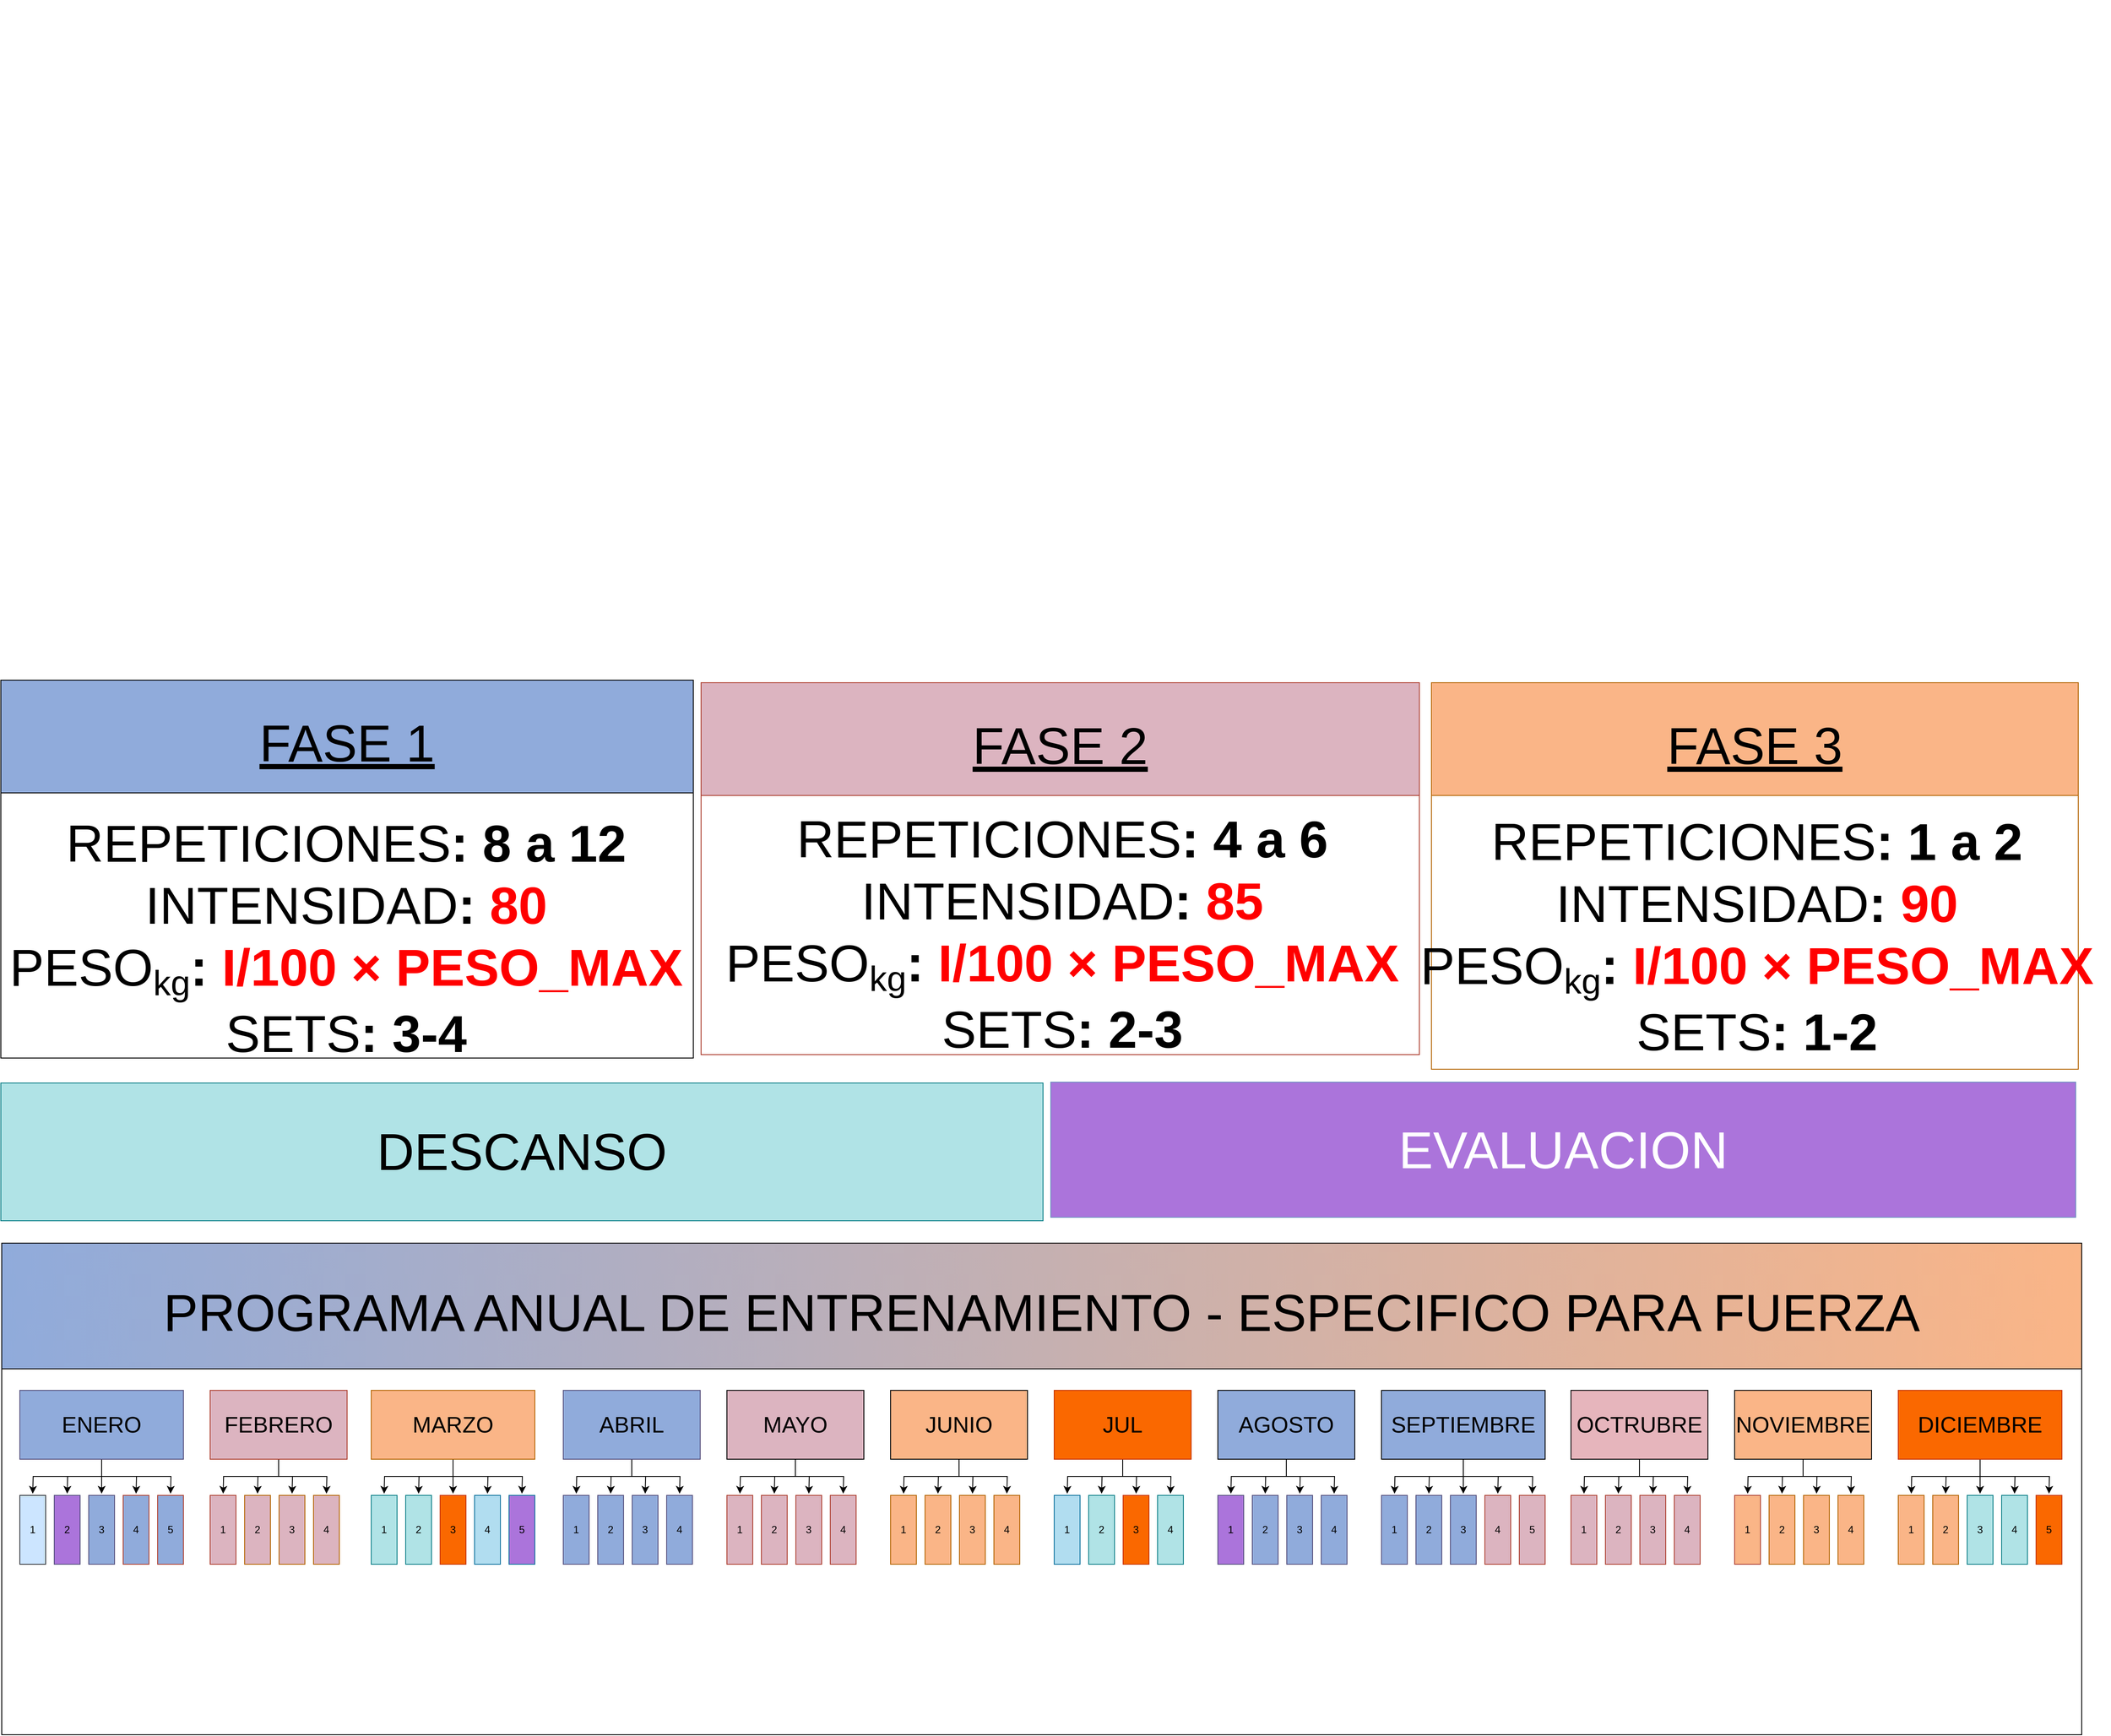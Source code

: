 <mxfile version="16.6.7" type="github">
  <diagram id="v5hP3LnzkyjKXNR7ILOM" name="Page-1">
    <mxGraphModel dx="2680" dy="2822" grid="1" gridSize="1" guides="1" tooltips="1" connect="1" arrows="1" fold="1" page="1" pageScale="1" pageWidth="827" pageHeight="1169" math="0" shadow="0">
      <root>
        <mxCell id="0" />
        <mxCell id="1" parent="0" />
        <mxCell id="fFUsiUg8K44ykZOcUOI2-355" value="" style="shape=image;imageAspect=0;aspect=fixed;verticalLabelPosition=bottom;verticalAlign=top;image=https://i.imgur.com/oUZB5g9.png;clipPath=inset(74.07% 0% 0% 0%);" vertex="1" parent="1">
          <mxGeometry x="403" y="-966" width="2409" height="337.26" as="geometry" />
        </mxCell>
        <mxCell id="fFUsiUg8K44ykZOcUOI2-368" value="" style="shape=image;imageAspect=0;aspect=fixed;verticalLabelPosition=bottom;verticalAlign=top;image=https://i.imgur.com/oUZB5g9.png;clipPath=inset(34.57% 0% 31.48% 0%);" vertex="1" parent="1">
          <mxGeometry x="405" y="-617" width="2410" height="441.83" as="geometry" />
        </mxCell>
        <mxCell id="fFUsiUg8K44ykZOcUOI2-369" value="PROGRAMA ANUAL DE ENTRENAMIENTO - ESPECIFICO PARA FUERZA" style="swimlane;fontFamily=Helvetica;fontSize=60;fontColor=default;strokeColor=#000000;fillColor=#FAB587;gradientColor=#90ABDB;gradientDirection=west;startSize=146;fontStyle=0;swimlaneFillColor=none;rounded=0;sketch=0;glass=0;swimlaneLine=1;" vertex="1" parent="1">
          <mxGeometry x="405" y="478" width="2415" height="571" as="geometry" />
        </mxCell>
        <mxCell id="fFUsiUg8K44ykZOcUOI2-370" style="edgeStyle=orthogonalEdgeStyle;rounded=0;orthogonalLoop=1;jettySize=auto;html=1;" edge="1" parent="fFUsiUg8K44ykZOcUOI2-369" source="fFUsiUg8K44ykZOcUOI2-375">
          <mxGeometry relative="1" as="geometry">
            <mxPoint x="36" y="291" as="targetPoint" />
          </mxGeometry>
        </mxCell>
        <mxCell id="fFUsiUg8K44ykZOcUOI2-371" style="edgeStyle=orthogonalEdgeStyle;rounded=0;orthogonalLoop=1;jettySize=auto;html=1;entryX=0.5;entryY=0;entryDx=0;entryDy=0;" edge="1" parent="fFUsiUg8K44ykZOcUOI2-369" source="fFUsiUg8K44ykZOcUOI2-375">
          <mxGeometry relative="1" as="geometry">
            <mxPoint x="76" y="291" as="targetPoint" />
          </mxGeometry>
        </mxCell>
        <mxCell id="fFUsiUg8K44ykZOcUOI2-372" style="edgeStyle=orthogonalEdgeStyle;rounded=0;orthogonalLoop=1;jettySize=auto;html=1;" edge="1" parent="fFUsiUg8K44ykZOcUOI2-369" source="fFUsiUg8K44ykZOcUOI2-375">
          <mxGeometry relative="1" as="geometry">
            <mxPoint x="116" y="291" as="targetPoint" />
          </mxGeometry>
        </mxCell>
        <mxCell id="fFUsiUg8K44ykZOcUOI2-373" style="edgeStyle=orthogonalEdgeStyle;rounded=0;orthogonalLoop=1;jettySize=auto;html=1;entryX=0.5;entryY=0;entryDx=0;entryDy=0;" edge="1" parent="fFUsiUg8K44ykZOcUOI2-369" source="fFUsiUg8K44ykZOcUOI2-375">
          <mxGeometry relative="1" as="geometry">
            <mxPoint x="156" y="291" as="targetPoint" />
          </mxGeometry>
        </mxCell>
        <mxCell id="fFUsiUg8K44ykZOcUOI2-374" style="edgeStyle=orthogonalEdgeStyle;rounded=0;orthogonalLoop=1;jettySize=auto;html=1;entryX=0.5;entryY=0;entryDx=0;entryDy=0;" edge="1" parent="fFUsiUg8K44ykZOcUOI2-369" source="fFUsiUg8K44ykZOcUOI2-375">
          <mxGeometry relative="1" as="geometry">
            <mxPoint x="196" y="291" as="targetPoint" />
          </mxGeometry>
        </mxCell>
        <mxCell id="fFUsiUg8K44ykZOcUOI2-375" value="ENERO" style="rounded=0;whiteSpace=wrap;html=1;fillColor=#90ABDB;strokeColor=#56517e;fontSize=26;" vertex="1" parent="fFUsiUg8K44ykZOcUOI2-369">
          <mxGeometry x="21" y="171" width="190" height="80" as="geometry" />
        </mxCell>
        <mxCell id="fFUsiUg8K44ykZOcUOI2-377" value="1" style="rounded=0;whiteSpace=wrap;html=1;fillColor=#cce5ff;strokeColor=#36393d;" vertex="1" parent="fFUsiUg8K44ykZOcUOI2-369">
          <mxGeometry x="21" y="293" width="30" height="80" as="geometry" />
        </mxCell>
        <mxCell id="fFUsiUg8K44ykZOcUOI2-379" value="2" style="rounded=0;whiteSpace=wrap;html=1;fillColor=#AB74DB;strokeColor=#56517e;" vertex="1" parent="fFUsiUg8K44ykZOcUOI2-369">
          <mxGeometry x="61" y="293" width="30" height="80" as="geometry" />
        </mxCell>
        <mxCell id="fFUsiUg8K44ykZOcUOI2-381" value="3" style="rounded=0;whiteSpace=wrap;html=1;fillColor=#90ABDB;strokeColor=#56517e;" vertex="1" parent="fFUsiUg8K44ykZOcUOI2-369">
          <mxGeometry x="101" y="293" width="30" height="80" as="geometry" />
        </mxCell>
        <mxCell id="fFUsiUg8K44ykZOcUOI2-383" value="4" style="rounded=0;whiteSpace=wrap;html=1;fillColor=#90ABDB;strokeColor=#ae4132;" vertex="1" parent="fFUsiUg8K44ykZOcUOI2-369">
          <mxGeometry x="141" y="293" width="30" height="80" as="geometry" />
        </mxCell>
        <mxCell id="fFUsiUg8K44ykZOcUOI2-384" value="5" style="rounded=0;whiteSpace=wrap;html=1;fillColor=#90ABDB;strokeColor=#ae4132;" vertex="1" parent="fFUsiUg8K44ykZOcUOI2-369">
          <mxGeometry x="181" y="293" width="30" height="80" as="geometry" />
        </mxCell>
        <mxCell id="fFUsiUg8K44ykZOcUOI2-385" style="edgeStyle=orthogonalEdgeStyle;rounded=0;orthogonalLoop=1;jettySize=auto;html=1;" edge="1" parent="fFUsiUg8K44ykZOcUOI2-369" source="fFUsiUg8K44ykZOcUOI2-389">
          <mxGeometry relative="1" as="geometry">
            <mxPoint x="257.111" y="291" as="targetPoint" />
          </mxGeometry>
        </mxCell>
        <mxCell id="fFUsiUg8K44ykZOcUOI2-386" style="edgeStyle=orthogonalEdgeStyle;rounded=0;orthogonalLoop=1;jettySize=auto;html=1;entryX=0.5;entryY=0;entryDx=0;entryDy=0;" edge="1" parent="fFUsiUg8K44ykZOcUOI2-369" source="fFUsiUg8K44ykZOcUOI2-389">
          <mxGeometry relative="1" as="geometry">
            <mxPoint x="297" y="291" as="targetPoint" />
          </mxGeometry>
        </mxCell>
        <mxCell id="fFUsiUg8K44ykZOcUOI2-387" style="edgeStyle=orthogonalEdgeStyle;rounded=0;orthogonalLoop=1;jettySize=auto;html=1;" edge="1" parent="fFUsiUg8K44ykZOcUOI2-369" source="fFUsiUg8K44ykZOcUOI2-389">
          <mxGeometry relative="1" as="geometry">
            <mxPoint x="337.111" y="291" as="targetPoint" />
          </mxGeometry>
        </mxCell>
        <mxCell id="fFUsiUg8K44ykZOcUOI2-388" style="edgeStyle=orthogonalEdgeStyle;rounded=0;orthogonalLoop=1;jettySize=auto;html=1;entryX=0.5;entryY=0;entryDx=0;entryDy=0;" edge="1" parent="fFUsiUg8K44ykZOcUOI2-369" source="fFUsiUg8K44ykZOcUOI2-389">
          <mxGeometry relative="1" as="geometry">
            <mxPoint x="377" y="291" as="targetPoint" />
          </mxGeometry>
        </mxCell>
        <mxCell id="fFUsiUg8K44ykZOcUOI2-389" value="FEBRERO&lt;br style=&quot;font-size: 26px;&quot;&gt;" style="rounded=0;whiteSpace=wrap;html=1;fillColor=#DCB4C0;fontSize=26;strokeColor=#ae4132;" vertex="1" parent="fFUsiUg8K44ykZOcUOI2-369">
          <mxGeometry x="242" y="171" width="159" height="80" as="geometry" />
        </mxCell>
        <mxCell id="fFUsiUg8K44ykZOcUOI2-391" value="1" style="rounded=0;whiteSpace=wrap;html=1;fillColor=#DCB4C0;strokeColor=#ae4132;" vertex="1" parent="fFUsiUg8K44ykZOcUOI2-369">
          <mxGeometry x="242" y="293" width="30" height="80" as="geometry" />
        </mxCell>
        <mxCell id="fFUsiUg8K44ykZOcUOI2-393" value="2" style="rounded=0;whiteSpace=wrap;html=1;fillColor=#DCB4C0;strokeColor=#b46504;" vertex="1" parent="fFUsiUg8K44ykZOcUOI2-369">
          <mxGeometry x="282" y="293" width="30" height="80" as="geometry" />
        </mxCell>
        <mxCell id="fFUsiUg8K44ykZOcUOI2-395" value="3" style="rounded=0;whiteSpace=wrap;html=1;fillColor=#DCB4C0;strokeColor=#b46504;" vertex="1" parent="fFUsiUg8K44ykZOcUOI2-369">
          <mxGeometry x="322" y="293" width="30" height="80" as="geometry" />
        </mxCell>
        <mxCell id="fFUsiUg8K44ykZOcUOI2-396" value="4" style="rounded=0;whiteSpace=wrap;html=1;fillColor=#DCB4C0;strokeColor=#b46504;" vertex="1" parent="fFUsiUg8K44ykZOcUOI2-369">
          <mxGeometry x="362" y="293" width="30" height="80" as="geometry" />
        </mxCell>
        <mxCell id="fFUsiUg8K44ykZOcUOI2-397" style="edgeStyle=orthogonalEdgeStyle;rounded=0;orthogonalLoop=1;jettySize=auto;html=1;" edge="1" parent="fFUsiUg8K44ykZOcUOI2-369" source="fFUsiUg8K44ykZOcUOI2-402">
          <mxGeometry relative="1" as="geometry">
            <mxPoint x="444" y="291" as="targetPoint" />
          </mxGeometry>
        </mxCell>
        <mxCell id="fFUsiUg8K44ykZOcUOI2-398" style="edgeStyle=orthogonalEdgeStyle;rounded=0;orthogonalLoop=1;jettySize=auto;html=1;entryX=0.5;entryY=0;entryDx=0;entryDy=0;" edge="1" parent="fFUsiUg8K44ykZOcUOI2-369" source="fFUsiUg8K44ykZOcUOI2-402">
          <mxGeometry relative="1" as="geometry">
            <mxPoint x="484" y="291" as="targetPoint" />
          </mxGeometry>
        </mxCell>
        <mxCell id="fFUsiUg8K44ykZOcUOI2-399" style="edgeStyle=orthogonalEdgeStyle;rounded=0;orthogonalLoop=1;jettySize=auto;html=1;" edge="1" parent="fFUsiUg8K44ykZOcUOI2-369" source="fFUsiUg8K44ykZOcUOI2-402">
          <mxGeometry relative="1" as="geometry">
            <mxPoint x="524" y="291" as="targetPoint" />
          </mxGeometry>
        </mxCell>
        <mxCell id="fFUsiUg8K44ykZOcUOI2-400" style="edgeStyle=orthogonalEdgeStyle;rounded=0;orthogonalLoop=1;jettySize=auto;html=1;entryX=0.5;entryY=0;entryDx=0;entryDy=0;" edge="1" parent="fFUsiUg8K44ykZOcUOI2-369" source="fFUsiUg8K44ykZOcUOI2-402">
          <mxGeometry relative="1" as="geometry">
            <mxPoint x="564" y="291" as="targetPoint" />
          </mxGeometry>
        </mxCell>
        <mxCell id="fFUsiUg8K44ykZOcUOI2-401" style="edgeStyle=orthogonalEdgeStyle;rounded=0;orthogonalLoop=1;jettySize=auto;html=1;entryX=0.5;entryY=0;entryDx=0;entryDy=0;" edge="1" parent="fFUsiUg8K44ykZOcUOI2-369" source="fFUsiUg8K44ykZOcUOI2-402">
          <mxGeometry relative="1" as="geometry">
            <mxPoint x="604" y="291" as="targetPoint" />
          </mxGeometry>
        </mxCell>
        <mxCell id="fFUsiUg8K44ykZOcUOI2-402" value="MARZO" style="rounded=0;whiteSpace=wrap;html=1;fillColor=#FAB587;fontSize=26;strokeColor=#b46504;" vertex="1" parent="fFUsiUg8K44ykZOcUOI2-369">
          <mxGeometry x="429" y="171" width="190" height="80" as="geometry" />
        </mxCell>
        <mxCell id="fFUsiUg8K44ykZOcUOI2-404" value="1" style="rounded=0;whiteSpace=wrap;html=1;fillColor=#b0e3e6;strokeColor=#0e8088;" vertex="1" parent="fFUsiUg8K44ykZOcUOI2-369">
          <mxGeometry x="429" y="293" width="30" height="80" as="geometry" />
        </mxCell>
        <mxCell id="fFUsiUg8K44ykZOcUOI2-406" value="2" style="rounded=0;whiteSpace=wrap;html=1;fillColor=#b0e3e6;strokeColor=#0e8088;" vertex="1" parent="fFUsiUg8K44ykZOcUOI2-369">
          <mxGeometry x="469" y="293" width="30" height="80" as="geometry" />
        </mxCell>
        <mxCell id="fFUsiUg8K44ykZOcUOI2-408" value="3" style="rounded=0;whiteSpace=wrap;html=1;fillColor=#fa6800;strokeColor=#C73500;fontColor=#000000;" vertex="1" parent="fFUsiUg8K44ykZOcUOI2-369">
          <mxGeometry x="509" y="293" width="30" height="80" as="geometry" />
        </mxCell>
        <mxCell id="fFUsiUg8K44ykZOcUOI2-410" value="4" style="rounded=0;whiteSpace=wrap;html=1;fillColor=#b1ddf0;strokeColor=#10739e;" vertex="1" parent="fFUsiUg8K44ykZOcUOI2-369">
          <mxGeometry x="549" y="293" width="30" height="80" as="geometry" />
        </mxCell>
        <mxCell id="fFUsiUg8K44ykZOcUOI2-411" value="5" style="rounded=0;whiteSpace=wrap;html=1;fillColor=#AB74DB;strokeColor=#10739e;" vertex="1" parent="fFUsiUg8K44ykZOcUOI2-369">
          <mxGeometry x="589" y="293" width="30" height="80" as="geometry" />
        </mxCell>
        <mxCell id="fFUsiUg8K44ykZOcUOI2-412" style="edgeStyle=orthogonalEdgeStyle;rounded=0;orthogonalLoop=1;jettySize=auto;html=1;" edge="1" parent="fFUsiUg8K44ykZOcUOI2-369" source="fFUsiUg8K44ykZOcUOI2-416">
          <mxGeometry relative="1" as="geometry">
            <mxPoint x="667.111" y="291" as="targetPoint" />
          </mxGeometry>
        </mxCell>
        <mxCell id="fFUsiUg8K44ykZOcUOI2-413" style="edgeStyle=orthogonalEdgeStyle;rounded=0;orthogonalLoop=1;jettySize=auto;html=1;entryX=0.5;entryY=0;entryDx=0;entryDy=0;" edge="1" parent="fFUsiUg8K44ykZOcUOI2-369" source="fFUsiUg8K44ykZOcUOI2-416">
          <mxGeometry relative="1" as="geometry">
            <mxPoint x="707" y="291" as="targetPoint" />
          </mxGeometry>
        </mxCell>
        <mxCell id="fFUsiUg8K44ykZOcUOI2-414" style="edgeStyle=orthogonalEdgeStyle;rounded=0;orthogonalLoop=1;jettySize=auto;html=1;" edge="1" parent="fFUsiUg8K44ykZOcUOI2-369" source="fFUsiUg8K44ykZOcUOI2-416">
          <mxGeometry relative="1" as="geometry">
            <mxPoint x="747.111" y="291" as="targetPoint" />
          </mxGeometry>
        </mxCell>
        <mxCell id="fFUsiUg8K44ykZOcUOI2-415" style="edgeStyle=orthogonalEdgeStyle;rounded=0;orthogonalLoop=1;jettySize=auto;html=1;entryX=0.5;entryY=0;entryDx=0;entryDy=0;" edge="1" parent="fFUsiUg8K44ykZOcUOI2-369" source="fFUsiUg8K44ykZOcUOI2-416">
          <mxGeometry relative="1" as="geometry">
            <mxPoint x="787" y="291" as="targetPoint" />
          </mxGeometry>
        </mxCell>
        <mxCell id="fFUsiUg8K44ykZOcUOI2-416" value="ABRIL" style="rounded=0;whiteSpace=wrap;html=1;fillColor=#90ABDB;fontSize=26;strokeColor=#56517e;" vertex="1" parent="fFUsiUg8K44ykZOcUOI2-369">
          <mxGeometry x="652" y="171" width="159" height="80" as="geometry" />
        </mxCell>
        <mxCell id="fFUsiUg8K44ykZOcUOI2-418" value="1" style="rounded=0;whiteSpace=wrap;html=1;fillColor=#90ABDB;strokeColor=#56517e;" vertex="1" parent="fFUsiUg8K44ykZOcUOI2-369">
          <mxGeometry x="652" y="293" width="30" height="80" as="geometry" />
        </mxCell>
        <mxCell id="fFUsiUg8K44ykZOcUOI2-420" value="2" style="rounded=0;whiteSpace=wrap;html=1;fillColor=#90ABDB;strokeColor=#56517e;" vertex="1" parent="fFUsiUg8K44ykZOcUOI2-369">
          <mxGeometry x="692" y="293" width="30" height="80" as="geometry" />
        </mxCell>
        <mxCell id="fFUsiUg8K44ykZOcUOI2-422" value="3" style="rounded=0;whiteSpace=wrap;html=1;fillColor=#90ABDB;strokeColor=#56517e;" vertex="1" parent="fFUsiUg8K44ykZOcUOI2-369">
          <mxGeometry x="732" y="293" width="30" height="80" as="geometry" />
        </mxCell>
        <mxCell id="fFUsiUg8K44ykZOcUOI2-423" value="4" style="rounded=0;whiteSpace=wrap;html=1;fillColor=#90ABDB;strokeColor=#56517e;" vertex="1" parent="fFUsiUg8K44ykZOcUOI2-369">
          <mxGeometry x="772" y="293" width="30" height="80" as="geometry" />
        </mxCell>
        <mxCell id="fFUsiUg8K44ykZOcUOI2-424" style="edgeStyle=orthogonalEdgeStyle;rounded=0;orthogonalLoop=1;jettySize=auto;html=1;" edge="1" parent="fFUsiUg8K44ykZOcUOI2-369" source="fFUsiUg8K44ykZOcUOI2-428">
          <mxGeometry relative="1" as="geometry">
            <mxPoint x="857.111" y="291" as="targetPoint" />
          </mxGeometry>
        </mxCell>
        <mxCell id="fFUsiUg8K44ykZOcUOI2-425" style="edgeStyle=orthogonalEdgeStyle;rounded=0;orthogonalLoop=1;jettySize=auto;html=1;entryX=0.5;entryY=0;entryDx=0;entryDy=0;" edge="1" parent="fFUsiUg8K44ykZOcUOI2-369" source="fFUsiUg8K44ykZOcUOI2-428">
          <mxGeometry relative="1" as="geometry">
            <mxPoint x="897" y="291" as="targetPoint" />
          </mxGeometry>
        </mxCell>
        <mxCell id="fFUsiUg8K44ykZOcUOI2-426" style="edgeStyle=orthogonalEdgeStyle;rounded=0;orthogonalLoop=1;jettySize=auto;html=1;" edge="1" parent="fFUsiUg8K44ykZOcUOI2-369" source="fFUsiUg8K44ykZOcUOI2-428">
          <mxGeometry relative="1" as="geometry">
            <mxPoint x="937.111" y="291" as="targetPoint" />
          </mxGeometry>
        </mxCell>
        <mxCell id="fFUsiUg8K44ykZOcUOI2-427" style="edgeStyle=orthogonalEdgeStyle;rounded=0;orthogonalLoop=1;jettySize=auto;html=1;entryX=0.5;entryY=0;entryDx=0;entryDy=0;" edge="1" parent="fFUsiUg8K44ykZOcUOI2-369" source="fFUsiUg8K44ykZOcUOI2-428">
          <mxGeometry relative="1" as="geometry">
            <mxPoint x="977" y="291" as="targetPoint" />
          </mxGeometry>
        </mxCell>
        <mxCell id="fFUsiUg8K44ykZOcUOI2-428" value="MAYO" style="rounded=0;whiteSpace=wrap;html=1;fillColor=#DCB4C0;fontSize=26;" vertex="1" parent="fFUsiUg8K44ykZOcUOI2-369">
          <mxGeometry x="842" y="171" width="159" height="80" as="geometry" />
        </mxCell>
        <mxCell id="fFUsiUg8K44ykZOcUOI2-430" value="1" style="rounded=0;whiteSpace=wrap;html=1;fillColor=#DCB4C0;strokeColor=#ae4132;" vertex="1" parent="fFUsiUg8K44ykZOcUOI2-369">
          <mxGeometry x="842" y="293" width="30" height="80" as="geometry" />
        </mxCell>
        <mxCell id="fFUsiUg8K44ykZOcUOI2-432" value="2" style="rounded=0;whiteSpace=wrap;html=1;fillColor=#DCB4C0;strokeColor=#ae4132;" vertex="1" parent="fFUsiUg8K44ykZOcUOI2-369">
          <mxGeometry x="882" y="293" width="30" height="80" as="geometry" />
        </mxCell>
        <mxCell id="fFUsiUg8K44ykZOcUOI2-434" value="3" style="rounded=0;whiteSpace=wrap;html=1;fillColor=#DCB4C0;strokeColor=#ae4132;" vertex="1" parent="fFUsiUg8K44ykZOcUOI2-369">
          <mxGeometry x="922" y="293" width="30" height="80" as="geometry" />
        </mxCell>
        <mxCell id="fFUsiUg8K44ykZOcUOI2-435" value="4" style="rounded=0;whiteSpace=wrap;html=1;fillColor=#DCB4C0;strokeColor=#ae4132;" vertex="1" parent="fFUsiUg8K44ykZOcUOI2-369">
          <mxGeometry x="962" y="293" width="30" height="80" as="geometry" />
        </mxCell>
        <mxCell id="fFUsiUg8K44ykZOcUOI2-436" style="edgeStyle=orthogonalEdgeStyle;rounded=0;orthogonalLoop=1;jettySize=auto;html=1;" edge="1" parent="fFUsiUg8K44ykZOcUOI2-369" source="fFUsiUg8K44ykZOcUOI2-440">
          <mxGeometry relative="1" as="geometry">
            <mxPoint x="1047.111" y="291" as="targetPoint" />
          </mxGeometry>
        </mxCell>
        <mxCell id="fFUsiUg8K44ykZOcUOI2-437" style="edgeStyle=orthogonalEdgeStyle;rounded=0;orthogonalLoop=1;jettySize=auto;html=1;entryX=0.5;entryY=0;entryDx=0;entryDy=0;" edge="1" parent="fFUsiUg8K44ykZOcUOI2-369" source="fFUsiUg8K44ykZOcUOI2-440">
          <mxGeometry relative="1" as="geometry">
            <mxPoint x="1087" y="291" as="targetPoint" />
          </mxGeometry>
        </mxCell>
        <mxCell id="fFUsiUg8K44ykZOcUOI2-438" style="edgeStyle=orthogonalEdgeStyle;rounded=0;orthogonalLoop=1;jettySize=auto;html=1;" edge="1" parent="fFUsiUg8K44ykZOcUOI2-369" source="fFUsiUg8K44ykZOcUOI2-440">
          <mxGeometry relative="1" as="geometry">
            <mxPoint x="1127.111" y="291" as="targetPoint" />
          </mxGeometry>
        </mxCell>
        <mxCell id="fFUsiUg8K44ykZOcUOI2-439" style="edgeStyle=orthogonalEdgeStyle;rounded=0;orthogonalLoop=1;jettySize=auto;html=1;entryX=0.5;entryY=0;entryDx=0;entryDy=0;" edge="1" parent="fFUsiUg8K44ykZOcUOI2-369" source="fFUsiUg8K44ykZOcUOI2-440">
          <mxGeometry relative="1" as="geometry">
            <mxPoint x="1167" y="291" as="targetPoint" />
          </mxGeometry>
        </mxCell>
        <mxCell id="fFUsiUg8K44ykZOcUOI2-440" value="JUNIO" style="rounded=0;whiteSpace=wrap;html=1;fillColor=#FAB587;fontSize=26;" vertex="1" parent="fFUsiUg8K44ykZOcUOI2-369">
          <mxGeometry x="1032" y="171" width="159" height="80" as="geometry" />
        </mxCell>
        <mxCell id="fFUsiUg8K44ykZOcUOI2-442" value="1" style="rounded=0;whiteSpace=wrap;html=1;fillColor=#FAB587;strokeColor=#b46504;" vertex="1" parent="fFUsiUg8K44ykZOcUOI2-369">
          <mxGeometry x="1032" y="293" width="30" height="80" as="geometry" />
        </mxCell>
        <mxCell id="fFUsiUg8K44ykZOcUOI2-444" value="2" style="rounded=0;whiteSpace=wrap;html=1;fillColor=#FAB587;strokeColor=#b46504;" vertex="1" parent="fFUsiUg8K44ykZOcUOI2-369">
          <mxGeometry x="1072" y="293" width="30" height="80" as="geometry" />
        </mxCell>
        <mxCell id="fFUsiUg8K44ykZOcUOI2-446" value="3" style="rounded=0;whiteSpace=wrap;html=1;fillColor=#FAB587;strokeColor=#b46504;" vertex="1" parent="fFUsiUg8K44ykZOcUOI2-369">
          <mxGeometry x="1112" y="293" width="30" height="80" as="geometry" />
        </mxCell>
        <mxCell id="fFUsiUg8K44ykZOcUOI2-447" value="4" style="rounded=0;whiteSpace=wrap;html=1;fillColor=#FAB587;strokeColor=#b46504;" vertex="1" parent="fFUsiUg8K44ykZOcUOI2-369">
          <mxGeometry x="1152" y="293" width="30" height="80" as="geometry" />
        </mxCell>
        <mxCell id="fFUsiUg8K44ykZOcUOI2-448" style="edgeStyle=orthogonalEdgeStyle;rounded=0;orthogonalLoop=1;jettySize=auto;html=1;" edge="1" parent="fFUsiUg8K44ykZOcUOI2-369" source="fFUsiUg8K44ykZOcUOI2-452">
          <mxGeometry relative="1" as="geometry">
            <mxPoint x="1237.111" y="291" as="targetPoint" />
          </mxGeometry>
        </mxCell>
        <mxCell id="fFUsiUg8K44ykZOcUOI2-449" style="edgeStyle=orthogonalEdgeStyle;rounded=0;orthogonalLoop=1;jettySize=auto;html=1;entryX=0.5;entryY=0;entryDx=0;entryDy=0;" edge="1" parent="fFUsiUg8K44ykZOcUOI2-369" source="fFUsiUg8K44ykZOcUOI2-452">
          <mxGeometry relative="1" as="geometry">
            <mxPoint x="1277" y="291" as="targetPoint" />
          </mxGeometry>
        </mxCell>
        <mxCell id="fFUsiUg8K44ykZOcUOI2-450" style="edgeStyle=orthogonalEdgeStyle;rounded=0;orthogonalLoop=1;jettySize=auto;html=1;" edge="1" parent="fFUsiUg8K44ykZOcUOI2-369" source="fFUsiUg8K44ykZOcUOI2-452">
          <mxGeometry relative="1" as="geometry">
            <mxPoint x="1317.111" y="291" as="targetPoint" />
          </mxGeometry>
        </mxCell>
        <mxCell id="fFUsiUg8K44ykZOcUOI2-451" style="edgeStyle=orthogonalEdgeStyle;rounded=0;orthogonalLoop=1;jettySize=auto;html=1;entryX=0.5;entryY=0;entryDx=0;entryDy=0;" edge="1" parent="fFUsiUg8K44ykZOcUOI2-369" source="fFUsiUg8K44ykZOcUOI2-452">
          <mxGeometry relative="1" as="geometry">
            <mxPoint x="1357" y="291" as="targetPoint" />
          </mxGeometry>
        </mxCell>
        <mxCell id="fFUsiUg8K44ykZOcUOI2-452" value="JUL" style="rounded=0;whiteSpace=wrap;html=1;fillColor=#fa6800;fontSize=26;fontColor=#000000;strokeColor=#C73500;" vertex="1" parent="fFUsiUg8K44ykZOcUOI2-369">
          <mxGeometry x="1222" y="171" width="159" height="80" as="geometry" />
        </mxCell>
        <mxCell id="fFUsiUg8K44ykZOcUOI2-454" value="1" style="rounded=0;whiteSpace=wrap;html=1;fillColor=#b1ddf0;strokeColor=#10739e;" vertex="1" parent="fFUsiUg8K44ykZOcUOI2-369">
          <mxGeometry x="1222" y="293" width="30" height="80" as="geometry" />
        </mxCell>
        <mxCell id="fFUsiUg8K44ykZOcUOI2-456" value="2" style="rounded=0;whiteSpace=wrap;html=1;fillColor=#b0e3e6;strokeColor=#0e8088;" vertex="1" parent="fFUsiUg8K44ykZOcUOI2-369">
          <mxGeometry x="1262" y="293" width="30" height="80" as="geometry" />
        </mxCell>
        <mxCell id="fFUsiUg8K44ykZOcUOI2-458" value="3" style="rounded=0;whiteSpace=wrap;html=1;fillColor=#fa6800;fontColor=#000000;strokeColor=#C73500;" vertex="1" parent="fFUsiUg8K44ykZOcUOI2-369">
          <mxGeometry x="1302" y="293" width="30" height="80" as="geometry" />
        </mxCell>
        <mxCell id="fFUsiUg8K44ykZOcUOI2-459" value="4" style="rounded=0;whiteSpace=wrap;html=1;fillColor=#b0e3e6;strokeColor=#0e8088;" vertex="1" parent="fFUsiUg8K44ykZOcUOI2-369">
          <mxGeometry x="1342" y="293" width="30" height="80" as="geometry" />
        </mxCell>
        <mxCell id="fFUsiUg8K44ykZOcUOI2-460" style="edgeStyle=orthogonalEdgeStyle;rounded=0;orthogonalLoop=1;jettySize=auto;html=1;" edge="1" parent="fFUsiUg8K44ykZOcUOI2-369" source="fFUsiUg8K44ykZOcUOI2-464">
          <mxGeometry relative="1" as="geometry">
            <mxPoint x="1427.111" y="291" as="targetPoint" />
          </mxGeometry>
        </mxCell>
        <mxCell id="fFUsiUg8K44ykZOcUOI2-461" style="edgeStyle=orthogonalEdgeStyle;rounded=0;orthogonalLoop=1;jettySize=auto;html=1;entryX=0.5;entryY=0;entryDx=0;entryDy=0;" edge="1" parent="fFUsiUg8K44ykZOcUOI2-369" source="fFUsiUg8K44ykZOcUOI2-464">
          <mxGeometry relative="1" as="geometry">
            <mxPoint x="1467" y="291" as="targetPoint" />
          </mxGeometry>
        </mxCell>
        <mxCell id="fFUsiUg8K44ykZOcUOI2-462" style="edgeStyle=orthogonalEdgeStyle;rounded=0;orthogonalLoop=1;jettySize=auto;html=1;" edge="1" parent="fFUsiUg8K44ykZOcUOI2-369" source="fFUsiUg8K44ykZOcUOI2-464">
          <mxGeometry relative="1" as="geometry">
            <mxPoint x="1507.111" y="291" as="targetPoint" />
          </mxGeometry>
        </mxCell>
        <mxCell id="fFUsiUg8K44ykZOcUOI2-463" style="edgeStyle=orthogonalEdgeStyle;rounded=0;orthogonalLoop=1;jettySize=auto;html=1;entryX=0.5;entryY=0;entryDx=0;entryDy=0;" edge="1" parent="fFUsiUg8K44ykZOcUOI2-369" source="fFUsiUg8K44ykZOcUOI2-464">
          <mxGeometry relative="1" as="geometry">
            <mxPoint x="1547" y="291" as="targetPoint" />
          </mxGeometry>
        </mxCell>
        <mxCell id="fFUsiUg8K44ykZOcUOI2-464" value="AGOSTO" style="rounded=0;whiteSpace=wrap;html=1;fillColor=#90ABDB;fontSize=26;" vertex="1" parent="fFUsiUg8K44ykZOcUOI2-369">
          <mxGeometry x="1412" y="171" width="159" height="80" as="geometry" />
        </mxCell>
        <mxCell id="fFUsiUg8K44ykZOcUOI2-466" value="1" style="rounded=0;whiteSpace=wrap;html=1;fillColor=#AB74DB;strokeColor=#56517e;" vertex="1" parent="fFUsiUg8K44ykZOcUOI2-369">
          <mxGeometry x="1412" y="293" width="30" height="80" as="geometry" />
        </mxCell>
        <mxCell id="fFUsiUg8K44ykZOcUOI2-468" value="2" style="rounded=0;whiteSpace=wrap;html=1;fillColor=#90ABDB;strokeColor=#56517e;" vertex="1" parent="fFUsiUg8K44ykZOcUOI2-369">
          <mxGeometry x="1452" y="293" width="30" height="80" as="geometry" />
        </mxCell>
        <mxCell id="fFUsiUg8K44ykZOcUOI2-470" value="3" style="rounded=0;whiteSpace=wrap;html=1;fillColor=#90ABDB;strokeColor=#56517e;" vertex="1" parent="fFUsiUg8K44ykZOcUOI2-369">
          <mxGeometry x="1492" y="293" width="30" height="80" as="geometry" />
        </mxCell>
        <mxCell id="fFUsiUg8K44ykZOcUOI2-471" value="4" style="rounded=0;whiteSpace=wrap;html=1;fillColor=#90ABDB;strokeColor=#56517e;" vertex="1" parent="fFUsiUg8K44ykZOcUOI2-369">
          <mxGeometry x="1532" y="293" width="30" height="80" as="geometry" />
        </mxCell>
        <mxCell id="fFUsiUg8K44ykZOcUOI2-472" style="edgeStyle=orthogonalEdgeStyle;rounded=0;orthogonalLoop=1;jettySize=auto;html=1;" edge="1" parent="fFUsiUg8K44ykZOcUOI2-369" source="fFUsiUg8K44ykZOcUOI2-477">
          <mxGeometry relative="1" as="geometry">
            <mxPoint x="1617.111" y="291" as="targetPoint" />
          </mxGeometry>
        </mxCell>
        <mxCell id="fFUsiUg8K44ykZOcUOI2-473" style="edgeStyle=orthogonalEdgeStyle;rounded=0;orthogonalLoop=1;jettySize=auto;html=1;entryX=0.5;entryY=0;entryDx=0;entryDy=0;" edge="1" parent="fFUsiUg8K44ykZOcUOI2-369" source="fFUsiUg8K44ykZOcUOI2-477">
          <mxGeometry relative="1" as="geometry">
            <mxPoint x="1657" y="291" as="targetPoint" />
          </mxGeometry>
        </mxCell>
        <mxCell id="fFUsiUg8K44ykZOcUOI2-474" style="edgeStyle=orthogonalEdgeStyle;rounded=0;orthogonalLoop=1;jettySize=auto;html=1;" edge="1" parent="fFUsiUg8K44ykZOcUOI2-369" source="fFUsiUg8K44ykZOcUOI2-477">
          <mxGeometry relative="1" as="geometry">
            <mxPoint x="1697" y="291" as="targetPoint" />
          </mxGeometry>
        </mxCell>
        <mxCell id="fFUsiUg8K44ykZOcUOI2-475" style="edgeStyle=orthogonalEdgeStyle;rounded=0;orthogonalLoop=1;jettySize=auto;html=1;entryX=0.5;entryY=0;entryDx=0;entryDy=0;" edge="1" parent="fFUsiUg8K44ykZOcUOI2-369" source="fFUsiUg8K44ykZOcUOI2-477">
          <mxGeometry relative="1" as="geometry">
            <mxPoint x="1737" y="291" as="targetPoint" />
          </mxGeometry>
        </mxCell>
        <mxCell id="fFUsiUg8K44ykZOcUOI2-476" style="edgeStyle=orthogonalEdgeStyle;rounded=0;orthogonalLoop=1;jettySize=auto;html=1;entryX=0.5;entryY=0;entryDx=0;entryDy=0;" edge="1" parent="fFUsiUg8K44ykZOcUOI2-369" source="fFUsiUg8K44ykZOcUOI2-477">
          <mxGeometry relative="1" as="geometry">
            <mxPoint x="1777" y="291" as="targetPoint" />
          </mxGeometry>
        </mxCell>
        <mxCell id="fFUsiUg8K44ykZOcUOI2-477" value="SEPTIEMBRE" style="rounded=0;whiteSpace=wrap;html=1;fillColor=#90ABDB;fontSize=26;" vertex="1" parent="fFUsiUg8K44ykZOcUOI2-369">
          <mxGeometry x="1602" y="171" width="190" height="80" as="geometry" />
        </mxCell>
        <mxCell id="fFUsiUg8K44ykZOcUOI2-479" value="1" style="rounded=0;whiteSpace=wrap;html=1;fillColor=#90ABDB;strokeColor=#56517e;" vertex="1" parent="fFUsiUg8K44ykZOcUOI2-369">
          <mxGeometry x="1602" y="293" width="30" height="80" as="geometry" />
        </mxCell>
        <mxCell id="fFUsiUg8K44ykZOcUOI2-481" value="2" style="rounded=0;whiteSpace=wrap;html=1;fillColor=#90ABDB;strokeColor=#56517e;" vertex="1" parent="fFUsiUg8K44ykZOcUOI2-369">
          <mxGeometry x="1642" y="293" width="30" height="80" as="geometry" />
        </mxCell>
        <mxCell id="fFUsiUg8K44ykZOcUOI2-483" value="3" style="rounded=0;whiteSpace=wrap;html=1;fillColor=#90ABDB;strokeColor=#56517e;" vertex="1" parent="fFUsiUg8K44ykZOcUOI2-369">
          <mxGeometry x="1682" y="293" width="30" height="80" as="geometry" />
        </mxCell>
        <mxCell id="fFUsiUg8K44ykZOcUOI2-485" value="4" style="rounded=0;whiteSpace=wrap;html=1;fillColor=#DCB4C0;strokeColor=#ae4132;" vertex="1" parent="fFUsiUg8K44ykZOcUOI2-369">
          <mxGeometry x="1722" y="293" width="30" height="80" as="geometry" />
        </mxCell>
        <mxCell id="fFUsiUg8K44ykZOcUOI2-486" value="5" style="rounded=0;whiteSpace=wrap;html=1;fillColor=#DCB4C0;strokeColor=#ae4132;" vertex="1" parent="fFUsiUg8K44ykZOcUOI2-369">
          <mxGeometry x="1762" y="293" width="30" height="80" as="geometry" />
        </mxCell>
        <mxCell id="fFUsiUg8K44ykZOcUOI2-487" style="edgeStyle=orthogonalEdgeStyle;rounded=0;orthogonalLoop=1;jettySize=auto;html=1;" edge="1" parent="fFUsiUg8K44ykZOcUOI2-369" source="fFUsiUg8K44ykZOcUOI2-491">
          <mxGeometry relative="1" as="geometry">
            <mxPoint x="1837.111" y="291" as="targetPoint" />
          </mxGeometry>
        </mxCell>
        <mxCell id="fFUsiUg8K44ykZOcUOI2-488" style="edgeStyle=orthogonalEdgeStyle;rounded=0;orthogonalLoop=1;jettySize=auto;html=1;entryX=0.5;entryY=0;entryDx=0;entryDy=0;" edge="1" parent="fFUsiUg8K44ykZOcUOI2-369" source="fFUsiUg8K44ykZOcUOI2-491">
          <mxGeometry relative="1" as="geometry">
            <mxPoint x="1877" y="291" as="targetPoint" />
          </mxGeometry>
        </mxCell>
        <mxCell id="fFUsiUg8K44ykZOcUOI2-489" style="edgeStyle=orthogonalEdgeStyle;rounded=0;orthogonalLoop=1;jettySize=auto;html=1;" edge="1" parent="fFUsiUg8K44ykZOcUOI2-369" source="fFUsiUg8K44ykZOcUOI2-491">
          <mxGeometry relative="1" as="geometry">
            <mxPoint x="1917.111" y="291" as="targetPoint" />
          </mxGeometry>
        </mxCell>
        <mxCell id="fFUsiUg8K44ykZOcUOI2-490" style="edgeStyle=orthogonalEdgeStyle;rounded=0;orthogonalLoop=1;jettySize=auto;html=1;entryX=0.5;entryY=0;entryDx=0;entryDy=0;" edge="1" parent="fFUsiUg8K44ykZOcUOI2-369" source="fFUsiUg8K44ykZOcUOI2-491">
          <mxGeometry relative="1" as="geometry">
            <mxPoint x="1957" y="291" as="targetPoint" />
          </mxGeometry>
        </mxCell>
        <mxCell id="fFUsiUg8K44ykZOcUOI2-491" value="OCTRUBRE" style="rounded=0;whiteSpace=wrap;html=1;fillColor=#e6b5bc;fontSize=26;" vertex="1" parent="fFUsiUg8K44ykZOcUOI2-369">
          <mxGeometry x="1822" y="171" width="159" height="80" as="geometry" />
        </mxCell>
        <mxCell id="fFUsiUg8K44ykZOcUOI2-493" value="1" style="rounded=0;whiteSpace=wrap;html=1;fillColor=#DCB4C0;strokeColor=#ae4132;" vertex="1" parent="fFUsiUg8K44ykZOcUOI2-369">
          <mxGeometry x="1822" y="293" width="30" height="80" as="geometry" />
        </mxCell>
        <mxCell id="fFUsiUg8K44ykZOcUOI2-495" value="2" style="rounded=0;whiteSpace=wrap;html=1;fillColor=#DCB4C0;strokeColor=#ae4132;" vertex="1" parent="fFUsiUg8K44ykZOcUOI2-369">
          <mxGeometry x="1862" y="293" width="30" height="80" as="geometry" />
        </mxCell>
        <mxCell id="fFUsiUg8K44ykZOcUOI2-497" value="3" style="rounded=0;whiteSpace=wrap;html=1;fillColor=#DCB4C0;strokeColor=#ae4132;" vertex="1" parent="fFUsiUg8K44ykZOcUOI2-369">
          <mxGeometry x="1902" y="293" width="30" height="80" as="geometry" />
        </mxCell>
        <mxCell id="fFUsiUg8K44ykZOcUOI2-498" value="4" style="rounded=0;whiteSpace=wrap;html=1;fillColor=#DCB4C0;strokeColor=#ae4132;" vertex="1" parent="fFUsiUg8K44ykZOcUOI2-369">
          <mxGeometry x="1942" y="293" width="30" height="80" as="geometry" />
        </mxCell>
        <mxCell id="fFUsiUg8K44ykZOcUOI2-499" style="edgeStyle=orthogonalEdgeStyle;rounded=0;orthogonalLoop=1;jettySize=auto;html=1;" edge="1" parent="fFUsiUg8K44ykZOcUOI2-369" source="fFUsiUg8K44ykZOcUOI2-504">
          <mxGeometry relative="1" as="geometry">
            <mxPoint x="2217.111" y="291" as="targetPoint" />
          </mxGeometry>
        </mxCell>
        <mxCell id="fFUsiUg8K44ykZOcUOI2-500" style="edgeStyle=orthogonalEdgeStyle;rounded=0;orthogonalLoop=1;jettySize=auto;html=1;entryX=0.5;entryY=0;entryDx=0;entryDy=0;" edge="1" parent="fFUsiUg8K44ykZOcUOI2-369" source="fFUsiUg8K44ykZOcUOI2-504">
          <mxGeometry relative="1" as="geometry">
            <mxPoint x="2257" y="291" as="targetPoint" />
          </mxGeometry>
        </mxCell>
        <mxCell id="fFUsiUg8K44ykZOcUOI2-501" style="edgeStyle=orthogonalEdgeStyle;rounded=0;orthogonalLoop=1;jettySize=auto;html=1;" edge="1" parent="fFUsiUg8K44ykZOcUOI2-369" source="fFUsiUg8K44ykZOcUOI2-504">
          <mxGeometry relative="1" as="geometry">
            <mxPoint x="2297" y="291" as="targetPoint" />
          </mxGeometry>
        </mxCell>
        <mxCell id="fFUsiUg8K44ykZOcUOI2-502" style="edgeStyle=orthogonalEdgeStyle;rounded=0;orthogonalLoop=1;jettySize=auto;html=1;entryX=0.5;entryY=0;entryDx=0;entryDy=0;" edge="1" parent="fFUsiUg8K44ykZOcUOI2-369" source="fFUsiUg8K44ykZOcUOI2-504">
          <mxGeometry relative="1" as="geometry">
            <mxPoint x="2337" y="291" as="targetPoint" />
          </mxGeometry>
        </mxCell>
        <mxCell id="fFUsiUg8K44ykZOcUOI2-503" style="edgeStyle=orthogonalEdgeStyle;rounded=0;orthogonalLoop=1;jettySize=auto;html=1;entryX=0.5;entryY=0;entryDx=0;entryDy=0;" edge="1" parent="fFUsiUg8K44ykZOcUOI2-369" source="fFUsiUg8K44ykZOcUOI2-504">
          <mxGeometry relative="1" as="geometry">
            <mxPoint x="2377" y="291" as="targetPoint" />
          </mxGeometry>
        </mxCell>
        <mxCell id="fFUsiUg8K44ykZOcUOI2-504" value="DICIEMBRE" style="rounded=0;whiteSpace=wrap;html=1;fillColor=#fa6800;fontSize=26;fontColor=#000000;strokeColor=#C73500;" vertex="1" parent="fFUsiUg8K44ykZOcUOI2-369">
          <mxGeometry x="2202" y="171" width="190" height="80" as="geometry" />
        </mxCell>
        <mxCell id="fFUsiUg8K44ykZOcUOI2-506" value="1" style="rounded=0;whiteSpace=wrap;html=1;fillColor=#FAB587;strokeColor=#b46504;" vertex="1" parent="fFUsiUg8K44ykZOcUOI2-369">
          <mxGeometry x="2202" y="293" width="30" height="80" as="geometry" />
        </mxCell>
        <mxCell id="fFUsiUg8K44ykZOcUOI2-508" value="2" style="rounded=0;whiteSpace=wrap;html=1;fillColor=#FAB587;strokeColor=#b46504;" vertex="1" parent="fFUsiUg8K44ykZOcUOI2-369">
          <mxGeometry x="2242" y="293" width="30" height="80" as="geometry" />
        </mxCell>
        <mxCell id="fFUsiUg8K44ykZOcUOI2-510" value="3" style="rounded=0;whiteSpace=wrap;html=1;fillColor=#b0e3e6;strokeColor=#0e8088;" vertex="1" parent="fFUsiUg8K44ykZOcUOI2-369">
          <mxGeometry x="2282" y="293" width="30" height="80" as="geometry" />
        </mxCell>
        <mxCell id="fFUsiUg8K44ykZOcUOI2-512" value="4" style="rounded=0;whiteSpace=wrap;html=1;fillColor=#b0e3e6;strokeColor=#0e8088;" vertex="1" parent="fFUsiUg8K44ykZOcUOI2-369">
          <mxGeometry x="2322" y="293" width="30" height="80" as="geometry" />
        </mxCell>
        <mxCell id="fFUsiUg8K44ykZOcUOI2-513" value="5" style="rounded=0;whiteSpace=wrap;html=1;fillColor=#fa6800;fontColor=#000000;strokeColor=#C73500;" vertex="1" parent="fFUsiUg8K44ykZOcUOI2-369">
          <mxGeometry x="2362" y="293" width="30" height="80" as="geometry" />
        </mxCell>
        <mxCell id="fFUsiUg8K44ykZOcUOI2-514" style="edgeStyle=orthogonalEdgeStyle;rounded=0;orthogonalLoop=1;jettySize=auto;html=1;" edge="1" parent="fFUsiUg8K44ykZOcUOI2-369" source="fFUsiUg8K44ykZOcUOI2-518">
          <mxGeometry relative="1" as="geometry">
            <mxPoint x="2027.111" y="291" as="targetPoint" />
          </mxGeometry>
        </mxCell>
        <mxCell id="fFUsiUg8K44ykZOcUOI2-515" style="edgeStyle=orthogonalEdgeStyle;rounded=0;orthogonalLoop=1;jettySize=auto;html=1;entryX=0.5;entryY=0;entryDx=0;entryDy=0;" edge="1" parent="fFUsiUg8K44ykZOcUOI2-369" source="fFUsiUg8K44ykZOcUOI2-518">
          <mxGeometry relative="1" as="geometry">
            <mxPoint x="2067" y="291" as="targetPoint" />
          </mxGeometry>
        </mxCell>
        <mxCell id="fFUsiUg8K44ykZOcUOI2-516" style="edgeStyle=orthogonalEdgeStyle;rounded=0;orthogonalLoop=1;jettySize=auto;html=1;" edge="1" parent="fFUsiUg8K44ykZOcUOI2-369" source="fFUsiUg8K44ykZOcUOI2-518">
          <mxGeometry relative="1" as="geometry">
            <mxPoint x="2107.111" y="291" as="targetPoint" />
          </mxGeometry>
        </mxCell>
        <mxCell id="fFUsiUg8K44ykZOcUOI2-517" style="edgeStyle=orthogonalEdgeStyle;rounded=0;orthogonalLoop=1;jettySize=auto;html=1;entryX=0.5;entryY=0;entryDx=0;entryDy=0;" edge="1" parent="fFUsiUg8K44ykZOcUOI2-369" source="fFUsiUg8K44ykZOcUOI2-518">
          <mxGeometry relative="1" as="geometry">
            <mxPoint x="2147" y="291" as="targetPoint" />
          </mxGeometry>
        </mxCell>
        <mxCell id="fFUsiUg8K44ykZOcUOI2-518" value="NOVIEMBRE" style="rounded=0;whiteSpace=wrap;html=1;fillColor=#FAB587;fontSize=26;" vertex="1" parent="fFUsiUg8K44ykZOcUOI2-369">
          <mxGeometry x="2012" y="171" width="159" height="80" as="geometry" />
        </mxCell>
        <mxCell id="fFUsiUg8K44ykZOcUOI2-520" value="1" style="rounded=0;whiteSpace=wrap;html=1;fillColor=#FAB587;strokeColor=#ae4132;" vertex="1" parent="fFUsiUg8K44ykZOcUOI2-369">
          <mxGeometry x="2012" y="293" width="30" height="80" as="geometry" />
        </mxCell>
        <mxCell id="fFUsiUg8K44ykZOcUOI2-522" value="2" style="rounded=0;whiteSpace=wrap;html=1;fillColor=#FAB587;strokeColor=#b46504;" vertex="1" parent="fFUsiUg8K44ykZOcUOI2-369">
          <mxGeometry x="2052" y="293" width="30" height="80" as="geometry" />
        </mxCell>
        <mxCell id="fFUsiUg8K44ykZOcUOI2-524" value="3" style="rounded=0;whiteSpace=wrap;html=1;fillColor=#FAB587;strokeColor=#b46504;" vertex="1" parent="fFUsiUg8K44ykZOcUOI2-369">
          <mxGeometry x="2092" y="293" width="30" height="80" as="geometry" />
        </mxCell>
        <mxCell id="fFUsiUg8K44ykZOcUOI2-525" value="4" style="rounded=0;whiteSpace=wrap;html=1;fillColor=#FAB587;strokeColor=#b46504;" vertex="1" parent="fFUsiUg8K44ykZOcUOI2-369">
          <mxGeometry x="2132" y="293" width="30" height="80" as="geometry" />
        </mxCell>
        <mxCell id="fFUsiUg8K44ykZOcUOI2-526" value="" style="shape=image;imageAspect=0;verticalLabelPosition=bottom;verticalAlign=top;image=https://i.imgur.com/oUZB5g9.png;clipPath=inset(33.95% 0% 31.48% 0%);resizeHeight=0;" vertex="1" parent="fFUsiUg8K44ykZOcUOI2-369">
          <mxGeometry x="61" y="375" width="477" height="170.5" as="geometry" />
        </mxCell>
        <mxCell id="fFUsiUg8K44ykZOcUOI2-527" value="" style="shape=image;imageAspect=0;verticalLabelPosition=bottom;verticalAlign=top;image=https://i.imgur.com/oUZB5g9.png;clipPath=inset(33.95% 0% 31.48% 0%);" vertex="1" parent="fFUsiUg8K44ykZOcUOI2-369">
          <mxGeometry x="589" y="375" width="743" height="170.5" as="geometry" />
        </mxCell>
        <mxCell id="fFUsiUg8K44ykZOcUOI2-528" value="" style="shape=image;imageAspect=0;verticalLabelPosition=bottom;verticalAlign=top;image=https://i.imgur.com/oUZB5g9.png;clipPath=inset(34.57% 0% 31.48% 0%);" vertex="1" parent="fFUsiUg8K44ykZOcUOI2-369">
          <mxGeometry x="1413" y="375" width="979" height="170.5" as="geometry" />
        </mxCell>
        <mxCell id="fFUsiUg8K44ykZOcUOI2-549" value="FASE 1" style="swimlane;fontFamily=Helvetica;fontSize=60;strokeColor=#000000;fillColor=#90ABDB;gradientDirection=west;startSize=131;fontStyle=4" vertex="1" parent="1">
          <mxGeometry x="404" y="-176" width="804" height="439" as="geometry" />
        </mxCell>
        <mxCell id="fFUsiUg8K44ykZOcUOI2-554" value="&lt;span style=&quot;font-size: 60px&quot;&gt;REPETICIONES&lt;/span&gt;&lt;b style=&quot;font-size: 60px&quot;&gt;:&amp;nbsp;8 a 12&lt;br&gt;&lt;/b&gt;&lt;span style=&quot;font-size: 60px&quot;&gt;INTENSIDAD&lt;/span&gt;&lt;b style=&quot;font-size: 60px&quot;&gt;:&amp;nbsp;&lt;/b&gt;&lt;b style=&quot;color: rgb(255 , 0 , 0) ; font-size: 60px&quot;&gt;80&lt;/b&gt;&lt;br style=&quot;font-size: 60px&quot;&gt;&lt;span style=&quot;font-size: 60px&quot;&gt;PESO&lt;/span&gt;&lt;font style=&quot;font-size: 49px&quot;&gt;&lt;sub&gt;kg&lt;/sub&gt;&lt;/font&gt;&lt;b style=&quot;font-size: 60px&quot;&gt;: &lt;/b&gt;&lt;font color=&quot;#ff0000&quot;&gt;&lt;span style=&quot;font-size: 60px&quot;&gt;&lt;b&gt;I/100 × PESO_MAX&lt;/b&gt;&lt;/span&gt;&lt;br&gt;&lt;/font&gt;&lt;span style=&quot;font-size: 60px&quot;&gt;SETS&lt;/span&gt;&lt;b style=&quot;font-size: 60px&quot;&gt;: 3-4&lt;/b&gt;&lt;b style=&quot;font-size: 60px&quot;&gt;&lt;font color=&quot;#ff0000&quot;&gt;&lt;br&gt;&lt;/font&gt;&lt;/b&gt;" style="text;html=1;strokeColor=none;fillColor=none;align=center;verticalAlign=middle;whiteSpace=wrap;rounded=0;fontFamily=Helvetica;fontSize=30;fontColor=default;" vertex="1" parent="fFUsiUg8K44ykZOcUOI2-549">
          <mxGeometry x="6" y="180" width="790" height="242.15" as="geometry" />
        </mxCell>
        <mxCell id="fFUsiUg8K44ykZOcUOI2-555" value="FASE 2" style="swimlane;fontFamily=Helvetica;fontSize=60;strokeColor=#ae4132;fillColor=#DCB4C0;gradientDirection=west;startSize=131;fontStyle=4;rounded=0;" vertex="1" parent="1">
          <mxGeometry x="1217" y="-173" width="834" height="432" as="geometry" />
        </mxCell>
        <mxCell id="fFUsiUg8K44ykZOcUOI2-556" value="&lt;span style=&quot;font-size: 60px&quot;&gt;REPETICIONES&lt;/span&gt;&lt;b style=&quot;font-size: 60px&quot;&gt;:&amp;nbsp;4 a 6&lt;/b&gt;&lt;br style=&quot;font-size: 60px&quot;&gt;&lt;span style=&quot;font-size: 60px&quot;&gt;INTENSIDAD&lt;/span&gt;&lt;b style=&quot;font-size: 60px&quot;&gt;:&amp;nbsp;&lt;/b&gt;&lt;b style=&quot;color: rgb(255 , 0 , 0) ; font-size: 60px&quot;&gt;85&lt;/b&gt;&lt;br style=&quot;font-size: 60px&quot;&gt;&lt;span style=&quot;font-size: 60px&quot;&gt;PESO&lt;/span&gt;&lt;font style=&quot;font-size: 49px&quot;&gt;&lt;sub&gt;kg&lt;/sub&gt;&lt;/font&gt;&lt;b style=&quot;font-size: 60px&quot;&gt;:&amp;nbsp;&lt;/b&gt;&lt;font color=&quot;#ff0000&quot;&gt;&lt;span style=&quot;font-size: 60px&quot;&gt;&lt;b&gt;I/100 × PESO_MAX&lt;br&gt;&lt;/b&gt;&lt;/span&gt;&lt;/font&gt;&lt;span style=&quot;font-size: 60px&quot;&gt;SETS&lt;/span&gt;&lt;b style=&quot;font-size: 60px&quot;&gt;: 2-3&lt;/b&gt;" style="text;html=1;strokeColor=none;fillColor=none;align=center;verticalAlign=middle;whiteSpace=wrap;rounded=0;fontFamily=Helvetica;fontSize=30;fontColor=default;" vertex="1" parent="fFUsiUg8K44ykZOcUOI2-555">
          <mxGeometry x="8" y="176" width="823" height="233.35" as="geometry" />
        </mxCell>
        <mxCell id="fFUsiUg8K44ykZOcUOI2-557" value="FASE 3" style="swimlane;fontFamily=Helvetica;fontSize=60;strokeColor=#b46504;fillColor=#FAB587;gradientDirection=west;startSize=131;fontStyle=4;rounded=0;" vertex="1" parent="1">
          <mxGeometry x="2065" y="-173" width="751" height="449" as="geometry" />
        </mxCell>
        <mxCell id="fFUsiUg8K44ykZOcUOI2-558" value="&lt;font style=&quot;font-size: 60px&quot;&gt;REPETICIONES&lt;b&gt;: 1 a 2&lt;/b&gt;&lt;br&gt;INTENSIDAD&lt;b&gt;:&amp;nbsp;&lt;/b&gt;&lt;b style=&quot;color: rgb(255 , 0 , 0)&quot;&gt;90&lt;/b&gt;&lt;br&gt;PESO&lt;font style=&quot;font-size: 49px&quot;&gt;&lt;sub&gt;kg&lt;/sub&gt;&lt;/font&gt;&lt;b&gt;:&amp;nbsp;&lt;/b&gt;&lt;font color=&quot;#ff0000&quot; style=&quot;font-size: 30px&quot;&gt;&lt;span style=&quot;font-size: 60px&quot;&gt;&lt;b&gt;I/100 × PESO_MAX&lt;/b&gt;&lt;/span&gt;&lt;/font&gt;&lt;b&gt;&lt;font color=&quot;#ff0000&quot;&gt;&lt;br&gt;&lt;/font&gt;&lt;/b&gt;SETS&lt;b&gt;:&amp;nbsp;1-2&lt;/b&gt;&lt;br&gt;&lt;/font&gt;" style="text;html=1;strokeColor=none;fillColor=none;align=center;verticalAlign=middle;whiteSpace=wrap;rounded=0;fontFamily=Helvetica;fontSize=30;fontColor=default;" vertex="1" parent="fFUsiUg8K44ykZOcUOI2-557">
          <mxGeometry x="-32" y="179.84" width="820" height="232.5" as="geometry" />
        </mxCell>
        <mxCell id="fFUsiUg8K44ykZOcUOI2-569" value="&lt;span style=&quot;font-size: 60px&quot;&gt;EVALUACION&lt;/span&gt;" style="rounded=0;whiteSpace=wrap;html=1;fontFamily=Helvetica;fontSize=12;fontColor=#FFFFFF;strokeColor=#6c8ebf;fillColor=#AB74DB;gradientColor=none;gradientDirection=south;" vertex="1" parent="1">
          <mxGeometry x="1623" y="291" width="1190" height="157" as="geometry" />
        </mxCell>
        <mxCell id="fFUsiUg8K44ykZOcUOI2-570" value="&lt;font style=&quot;font-size: 60px&quot;&gt;DESCANSO&lt;/font&gt;" style="rounded=0;whiteSpace=wrap;html=1;fontFamily=Helvetica;fontSize=12;fontColor=default;strokeColor=#0e8088;fillColor=#b0e3e6;gradientColor=none;gradientDirection=west;" vertex="1" parent="1">
          <mxGeometry x="404" y="292" width="1210" height="160" as="geometry" />
        </mxCell>
      </root>
    </mxGraphModel>
  </diagram>
</mxfile>
